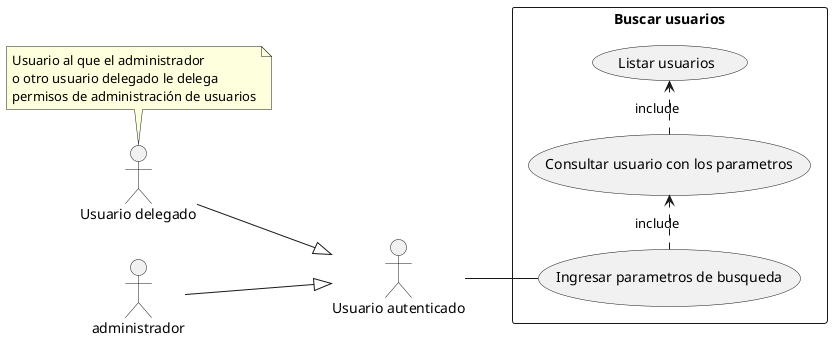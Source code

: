 @startuml
left to right direction
actor "Usuario autenticado" as logedUser
actor administrador as admin
actor "Usuario delegado" as delegatedUser
note top
    Usuario al que el administrador
    o otro usuario delegado le delega
    permisos de administración de usuarios
end note
rectangle "Buscar usuarios" {
    usecase "Ingresar parametros de busqueda" as inputParams
    usecase "Consultar usuario con los parametros" as searchUserWithParameters
    usecase "Listar usuarios" as listUsers
    inputParams .> searchUserWithParameters : include
    searchUserWithParameters .> listUsers : include
}
logedUser -- inputParams
admin  --|> logedUser
delegatedUser  --|> logedUser
@enduml